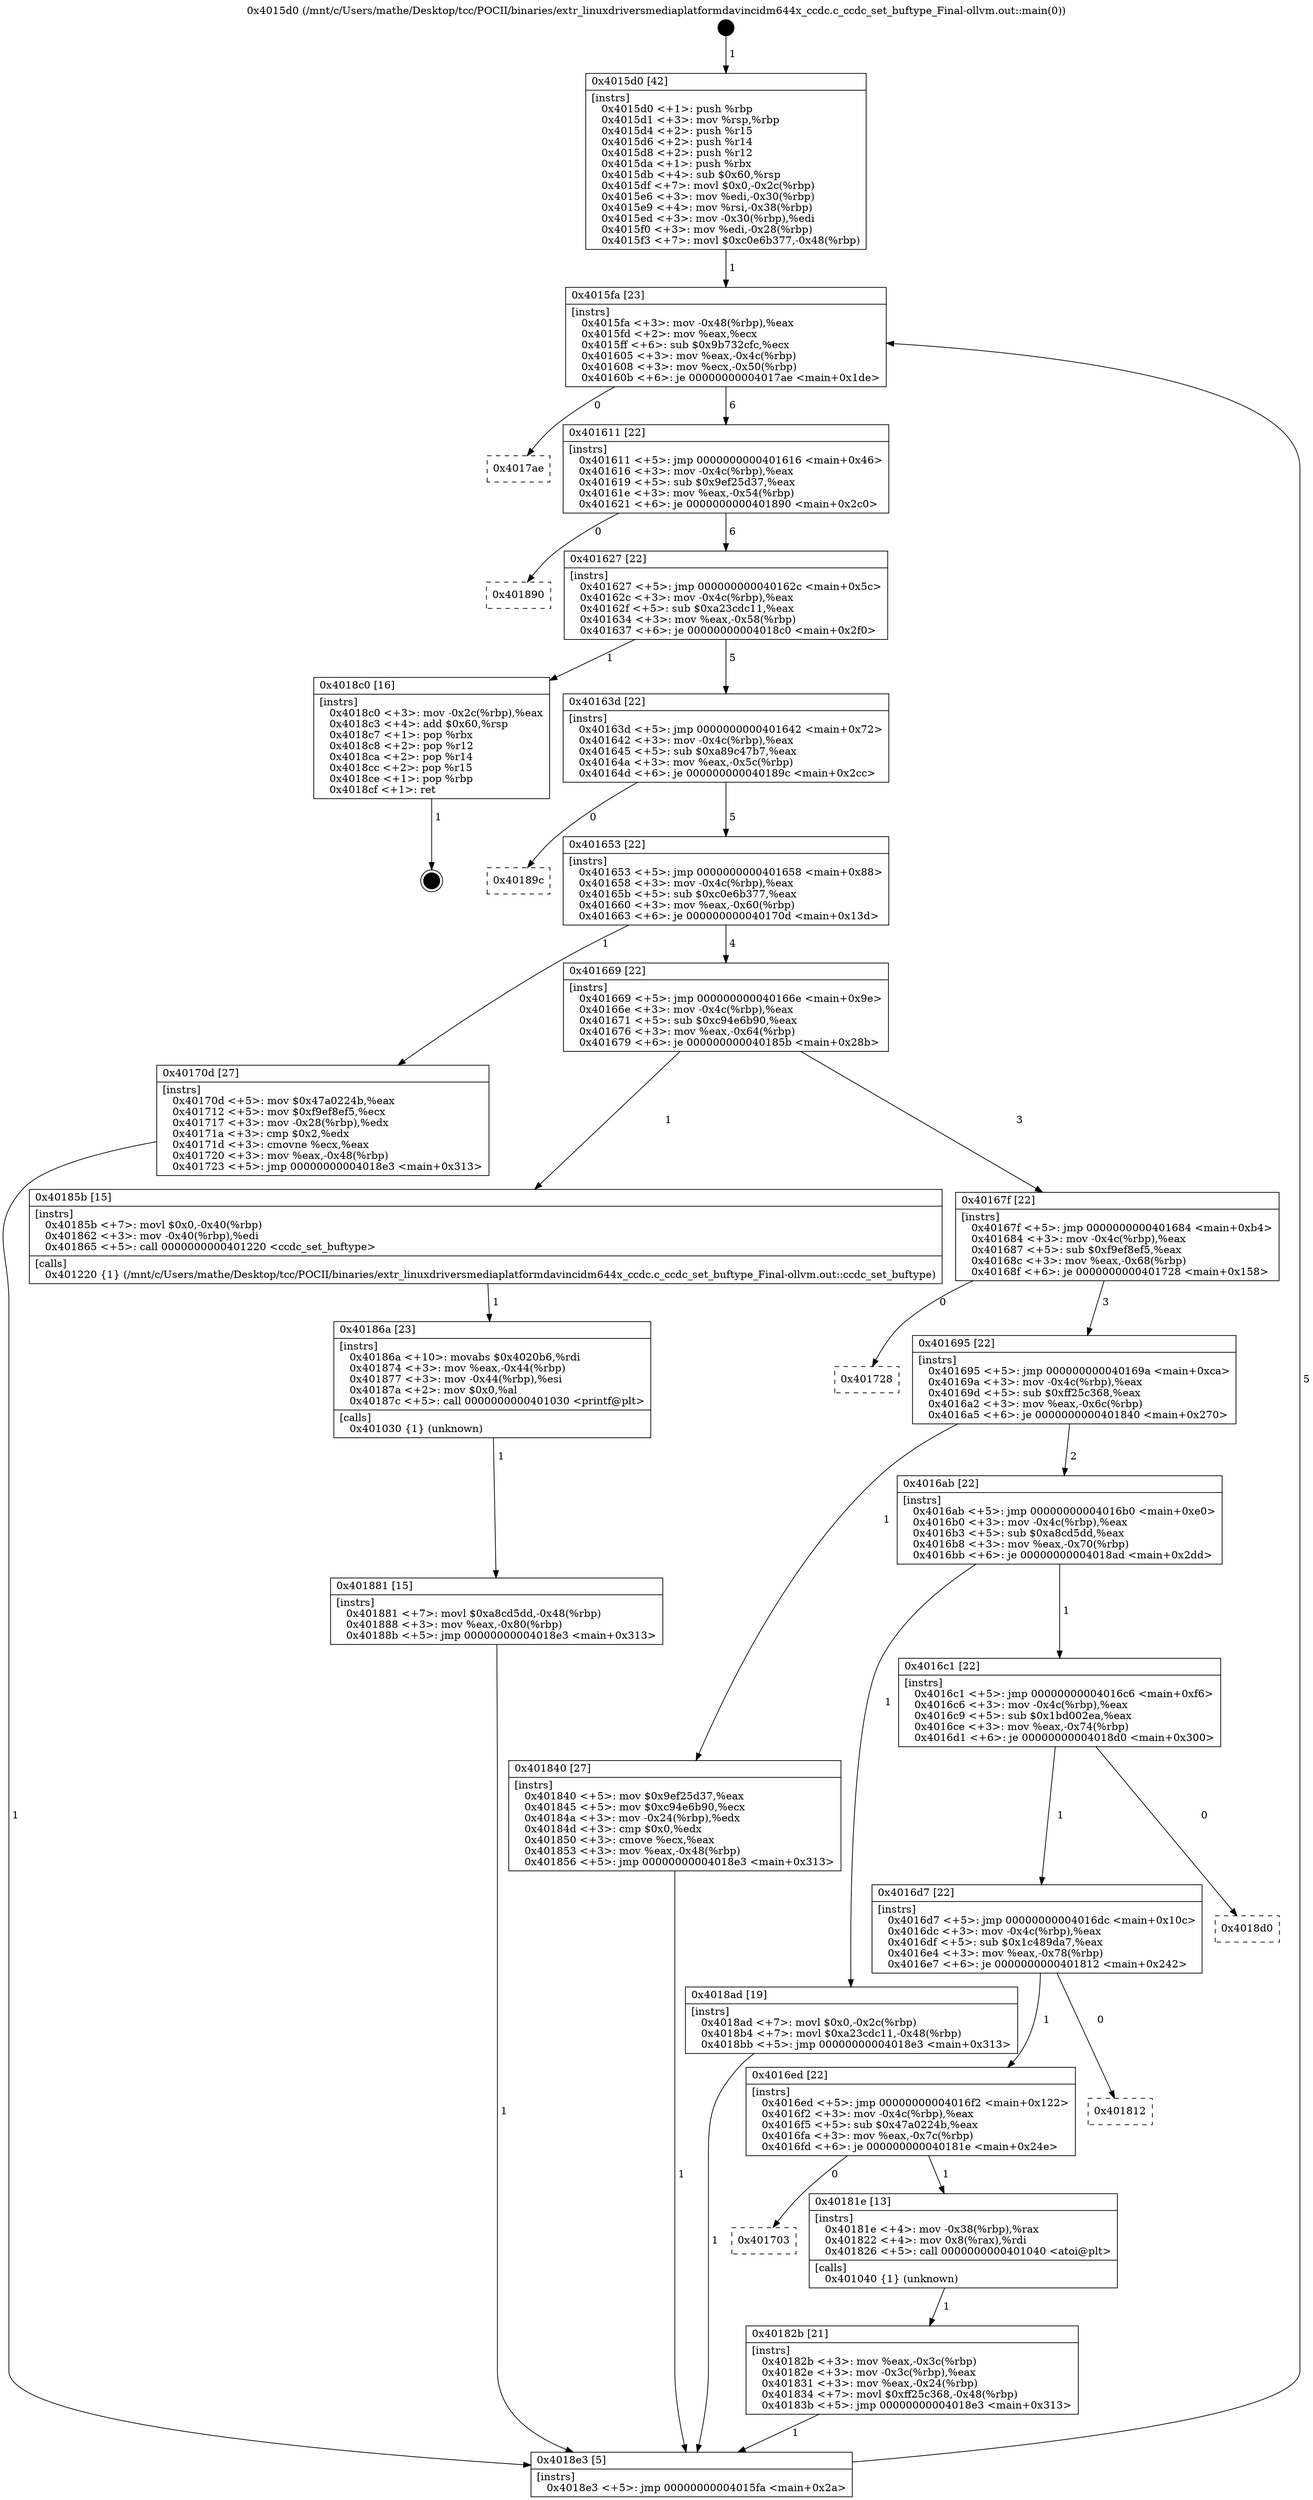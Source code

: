 digraph "0x4015d0" {
  label = "0x4015d0 (/mnt/c/Users/mathe/Desktop/tcc/POCII/binaries/extr_linuxdriversmediaplatformdavincidm644x_ccdc.c_ccdc_set_buftype_Final-ollvm.out::main(0))"
  labelloc = "t"
  node[shape=record]

  Entry [label="",width=0.3,height=0.3,shape=circle,fillcolor=black,style=filled]
  "0x4015fa" [label="{
     0x4015fa [23]\l
     | [instrs]\l
     &nbsp;&nbsp;0x4015fa \<+3\>: mov -0x48(%rbp),%eax\l
     &nbsp;&nbsp;0x4015fd \<+2\>: mov %eax,%ecx\l
     &nbsp;&nbsp;0x4015ff \<+6\>: sub $0x9b732cfc,%ecx\l
     &nbsp;&nbsp;0x401605 \<+3\>: mov %eax,-0x4c(%rbp)\l
     &nbsp;&nbsp;0x401608 \<+3\>: mov %ecx,-0x50(%rbp)\l
     &nbsp;&nbsp;0x40160b \<+6\>: je 00000000004017ae \<main+0x1de\>\l
  }"]
  "0x4017ae" [label="{
     0x4017ae\l
  }", style=dashed]
  "0x401611" [label="{
     0x401611 [22]\l
     | [instrs]\l
     &nbsp;&nbsp;0x401611 \<+5\>: jmp 0000000000401616 \<main+0x46\>\l
     &nbsp;&nbsp;0x401616 \<+3\>: mov -0x4c(%rbp),%eax\l
     &nbsp;&nbsp;0x401619 \<+5\>: sub $0x9ef25d37,%eax\l
     &nbsp;&nbsp;0x40161e \<+3\>: mov %eax,-0x54(%rbp)\l
     &nbsp;&nbsp;0x401621 \<+6\>: je 0000000000401890 \<main+0x2c0\>\l
  }"]
  Exit [label="",width=0.3,height=0.3,shape=circle,fillcolor=black,style=filled,peripheries=2]
  "0x401890" [label="{
     0x401890\l
  }", style=dashed]
  "0x401627" [label="{
     0x401627 [22]\l
     | [instrs]\l
     &nbsp;&nbsp;0x401627 \<+5\>: jmp 000000000040162c \<main+0x5c\>\l
     &nbsp;&nbsp;0x40162c \<+3\>: mov -0x4c(%rbp),%eax\l
     &nbsp;&nbsp;0x40162f \<+5\>: sub $0xa23cdc11,%eax\l
     &nbsp;&nbsp;0x401634 \<+3\>: mov %eax,-0x58(%rbp)\l
     &nbsp;&nbsp;0x401637 \<+6\>: je 00000000004018c0 \<main+0x2f0\>\l
  }"]
  "0x401881" [label="{
     0x401881 [15]\l
     | [instrs]\l
     &nbsp;&nbsp;0x401881 \<+7\>: movl $0xa8cd5dd,-0x48(%rbp)\l
     &nbsp;&nbsp;0x401888 \<+3\>: mov %eax,-0x80(%rbp)\l
     &nbsp;&nbsp;0x40188b \<+5\>: jmp 00000000004018e3 \<main+0x313\>\l
  }"]
  "0x4018c0" [label="{
     0x4018c0 [16]\l
     | [instrs]\l
     &nbsp;&nbsp;0x4018c0 \<+3\>: mov -0x2c(%rbp),%eax\l
     &nbsp;&nbsp;0x4018c3 \<+4\>: add $0x60,%rsp\l
     &nbsp;&nbsp;0x4018c7 \<+1\>: pop %rbx\l
     &nbsp;&nbsp;0x4018c8 \<+2\>: pop %r12\l
     &nbsp;&nbsp;0x4018ca \<+2\>: pop %r14\l
     &nbsp;&nbsp;0x4018cc \<+2\>: pop %r15\l
     &nbsp;&nbsp;0x4018ce \<+1\>: pop %rbp\l
     &nbsp;&nbsp;0x4018cf \<+1\>: ret\l
  }"]
  "0x40163d" [label="{
     0x40163d [22]\l
     | [instrs]\l
     &nbsp;&nbsp;0x40163d \<+5\>: jmp 0000000000401642 \<main+0x72\>\l
     &nbsp;&nbsp;0x401642 \<+3\>: mov -0x4c(%rbp),%eax\l
     &nbsp;&nbsp;0x401645 \<+5\>: sub $0xa89c47b7,%eax\l
     &nbsp;&nbsp;0x40164a \<+3\>: mov %eax,-0x5c(%rbp)\l
     &nbsp;&nbsp;0x40164d \<+6\>: je 000000000040189c \<main+0x2cc\>\l
  }"]
  "0x40186a" [label="{
     0x40186a [23]\l
     | [instrs]\l
     &nbsp;&nbsp;0x40186a \<+10\>: movabs $0x4020b6,%rdi\l
     &nbsp;&nbsp;0x401874 \<+3\>: mov %eax,-0x44(%rbp)\l
     &nbsp;&nbsp;0x401877 \<+3\>: mov -0x44(%rbp),%esi\l
     &nbsp;&nbsp;0x40187a \<+2\>: mov $0x0,%al\l
     &nbsp;&nbsp;0x40187c \<+5\>: call 0000000000401030 \<printf@plt\>\l
     | [calls]\l
     &nbsp;&nbsp;0x401030 \{1\} (unknown)\l
  }"]
  "0x40189c" [label="{
     0x40189c\l
  }", style=dashed]
  "0x401653" [label="{
     0x401653 [22]\l
     | [instrs]\l
     &nbsp;&nbsp;0x401653 \<+5\>: jmp 0000000000401658 \<main+0x88\>\l
     &nbsp;&nbsp;0x401658 \<+3\>: mov -0x4c(%rbp),%eax\l
     &nbsp;&nbsp;0x40165b \<+5\>: sub $0xc0e6b377,%eax\l
     &nbsp;&nbsp;0x401660 \<+3\>: mov %eax,-0x60(%rbp)\l
     &nbsp;&nbsp;0x401663 \<+6\>: je 000000000040170d \<main+0x13d\>\l
  }"]
  "0x40182b" [label="{
     0x40182b [21]\l
     | [instrs]\l
     &nbsp;&nbsp;0x40182b \<+3\>: mov %eax,-0x3c(%rbp)\l
     &nbsp;&nbsp;0x40182e \<+3\>: mov -0x3c(%rbp),%eax\l
     &nbsp;&nbsp;0x401831 \<+3\>: mov %eax,-0x24(%rbp)\l
     &nbsp;&nbsp;0x401834 \<+7\>: movl $0xff25c368,-0x48(%rbp)\l
     &nbsp;&nbsp;0x40183b \<+5\>: jmp 00000000004018e3 \<main+0x313\>\l
  }"]
  "0x40170d" [label="{
     0x40170d [27]\l
     | [instrs]\l
     &nbsp;&nbsp;0x40170d \<+5\>: mov $0x47a0224b,%eax\l
     &nbsp;&nbsp;0x401712 \<+5\>: mov $0xf9ef8ef5,%ecx\l
     &nbsp;&nbsp;0x401717 \<+3\>: mov -0x28(%rbp),%edx\l
     &nbsp;&nbsp;0x40171a \<+3\>: cmp $0x2,%edx\l
     &nbsp;&nbsp;0x40171d \<+3\>: cmovne %ecx,%eax\l
     &nbsp;&nbsp;0x401720 \<+3\>: mov %eax,-0x48(%rbp)\l
     &nbsp;&nbsp;0x401723 \<+5\>: jmp 00000000004018e3 \<main+0x313\>\l
  }"]
  "0x401669" [label="{
     0x401669 [22]\l
     | [instrs]\l
     &nbsp;&nbsp;0x401669 \<+5\>: jmp 000000000040166e \<main+0x9e\>\l
     &nbsp;&nbsp;0x40166e \<+3\>: mov -0x4c(%rbp),%eax\l
     &nbsp;&nbsp;0x401671 \<+5\>: sub $0xc94e6b90,%eax\l
     &nbsp;&nbsp;0x401676 \<+3\>: mov %eax,-0x64(%rbp)\l
     &nbsp;&nbsp;0x401679 \<+6\>: je 000000000040185b \<main+0x28b\>\l
  }"]
  "0x4018e3" [label="{
     0x4018e3 [5]\l
     | [instrs]\l
     &nbsp;&nbsp;0x4018e3 \<+5\>: jmp 00000000004015fa \<main+0x2a\>\l
  }"]
  "0x4015d0" [label="{
     0x4015d0 [42]\l
     | [instrs]\l
     &nbsp;&nbsp;0x4015d0 \<+1\>: push %rbp\l
     &nbsp;&nbsp;0x4015d1 \<+3\>: mov %rsp,%rbp\l
     &nbsp;&nbsp;0x4015d4 \<+2\>: push %r15\l
     &nbsp;&nbsp;0x4015d6 \<+2\>: push %r14\l
     &nbsp;&nbsp;0x4015d8 \<+2\>: push %r12\l
     &nbsp;&nbsp;0x4015da \<+1\>: push %rbx\l
     &nbsp;&nbsp;0x4015db \<+4\>: sub $0x60,%rsp\l
     &nbsp;&nbsp;0x4015df \<+7\>: movl $0x0,-0x2c(%rbp)\l
     &nbsp;&nbsp;0x4015e6 \<+3\>: mov %edi,-0x30(%rbp)\l
     &nbsp;&nbsp;0x4015e9 \<+4\>: mov %rsi,-0x38(%rbp)\l
     &nbsp;&nbsp;0x4015ed \<+3\>: mov -0x30(%rbp),%edi\l
     &nbsp;&nbsp;0x4015f0 \<+3\>: mov %edi,-0x28(%rbp)\l
     &nbsp;&nbsp;0x4015f3 \<+7\>: movl $0xc0e6b377,-0x48(%rbp)\l
  }"]
  "0x401703" [label="{
     0x401703\l
  }", style=dashed]
  "0x40185b" [label="{
     0x40185b [15]\l
     | [instrs]\l
     &nbsp;&nbsp;0x40185b \<+7\>: movl $0x0,-0x40(%rbp)\l
     &nbsp;&nbsp;0x401862 \<+3\>: mov -0x40(%rbp),%edi\l
     &nbsp;&nbsp;0x401865 \<+5\>: call 0000000000401220 \<ccdc_set_buftype\>\l
     | [calls]\l
     &nbsp;&nbsp;0x401220 \{1\} (/mnt/c/Users/mathe/Desktop/tcc/POCII/binaries/extr_linuxdriversmediaplatformdavincidm644x_ccdc.c_ccdc_set_buftype_Final-ollvm.out::ccdc_set_buftype)\l
  }"]
  "0x40167f" [label="{
     0x40167f [22]\l
     | [instrs]\l
     &nbsp;&nbsp;0x40167f \<+5\>: jmp 0000000000401684 \<main+0xb4\>\l
     &nbsp;&nbsp;0x401684 \<+3\>: mov -0x4c(%rbp),%eax\l
     &nbsp;&nbsp;0x401687 \<+5\>: sub $0xf9ef8ef5,%eax\l
     &nbsp;&nbsp;0x40168c \<+3\>: mov %eax,-0x68(%rbp)\l
     &nbsp;&nbsp;0x40168f \<+6\>: je 0000000000401728 \<main+0x158\>\l
  }"]
  "0x40181e" [label="{
     0x40181e [13]\l
     | [instrs]\l
     &nbsp;&nbsp;0x40181e \<+4\>: mov -0x38(%rbp),%rax\l
     &nbsp;&nbsp;0x401822 \<+4\>: mov 0x8(%rax),%rdi\l
     &nbsp;&nbsp;0x401826 \<+5\>: call 0000000000401040 \<atoi@plt\>\l
     | [calls]\l
     &nbsp;&nbsp;0x401040 \{1\} (unknown)\l
  }"]
  "0x401728" [label="{
     0x401728\l
  }", style=dashed]
  "0x401695" [label="{
     0x401695 [22]\l
     | [instrs]\l
     &nbsp;&nbsp;0x401695 \<+5\>: jmp 000000000040169a \<main+0xca\>\l
     &nbsp;&nbsp;0x40169a \<+3\>: mov -0x4c(%rbp),%eax\l
     &nbsp;&nbsp;0x40169d \<+5\>: sub $0xff25c368,%eax\l
     &nbsp;&nbsp;0x4016a2 \<+3\>: mov %eax,-0x6c(%rbp)\l
     &nbsp;&nbsp;0x4016a5 \<+6\>: je 0000000000401840 \<main+0x270\>\l
  }"]
  "0x4016ed" [label="{
     0x4016ed [22]\l
     | [instrs]\l
     &nbsp;&nbsp;0x4016ed \<+5\>: jmp 00000000004016f2 \<main+0x122\>\l
     &nbsp;&nbsp;0x4016f2 \<+3\>: mov -0x4c(%rbp),%eax\l
     &nbsp;&nbsp;0x4016f5 \<+5\>: sub $0x47a0224b,%eax\l
     &nbsp;&nbsp;0x4016fa \<+3\>: mov %eax,-0x7c(%rbp)\l
     &nbsp;&nbsp;0x4016fd \<+6\>: je 000000000040181e \<main+0x24e\>\l
  }"]
  "0x401840" [label="{
     0x401840 [27]\l
     | [instrs]\l
     &nbsp;&nbsp;0x401840 \<+5\>: mov $0x9ef25d37,%eax\l
     &nbsp;&nbsp;0x401845 \<+5\>: mov $0xc94e6b90,%ecx\l
     &nbsp;&nbsp;0x40184a \<+3\>: mov -0x24(%rbp),%edx\l
     &nbsp;&nbsp;0x40184d \<+3\>: cmp $0x0,%edx\l
     &nbsp;&nbsp;0x401850 \<+3\>: cmove %ecx,%eax\l
     &nbsp;&nbsp;0x401853 \<+3\>: mov %eax,-0x48(%rbp)\l
     &nbsp;&nbsp;0x401856 \<+5\>: jmp 00000000004018e3 \<main+0x313\>\l
  }"]
  "0x4016ab" [label="{
     0x4016ab [22]\l
     | [instrs]\l
     &nbsp;&nbsp;0x4016ab \<+5\>: jmp 00000000004016b0 \<main+0xe0\>\l
     &nbsp;&nbsp;0x4016b0 \<+3\>: mov -0x4c(%rbp),%eax\l
     &nbsp;&nbsp;0x4016b3 \<+5\>: sub $0xa8cd5dd,%eax\l
     &nbsp;&nbsp;0x4016b8 \<+3\>: mov %eax,-0x70(%rbp)\l
     &nbsp;&nbsp;0x4016bb \<+6\>: je 00000000004018ad \<main+0x2dd\>\l
  }"]
  "0x401812" [label="{
     0x401812\l
  }", style=dashed]
  "0x4018ad" [label="{
     0x4018ad [19]\l
     | [instrs]\l
     &nbsp;&nbsp;0x4018ad \<+7\>: movl $0x0,-0x2c(%rbp)\l
     &nbsp;&nbsp;0x4018b4 \<+7\>: movl $0xa23cdc11,-0x48(%rbp)\l
     &nbsp;&nbsp;0x4018bb \<+5\>: jmp 00000000004018e3 \<main+0x313\>\l
  }"]
  "0x4016c1" [label="{
     0x4016c1 [22]\l
     | [instrs]\l
     &nbsp;&nbsp;0x4016c1 \<+5\>: jmp 00000000004016c6 \<main+0xf6\>\l
     &nbsp;&nbsp;0x4016c6 \<+3\>: mov -0x4c(%rbp),%eax\l
     &nbsp;&nbsp;0x4016c9 \<+5\>: sub $0x1bd002ea,%eax\l
     &nbsp;&nbsp;0x4016ce \<+3\>: mov %eax,-0x74(%rbp)\l
     &nbsp;&nbsp;0x4016d1 \<+6\>: je 00000000004018d0 \<main+0x300\>\l
  }"]
  "0x4016d7" [label="{
     0x4016d7 [22]\l
     | [instrs]\l
     &nbsp;&nbsp;0x4016d7 \<+5\>: jmp 00000000004016dc \<main+0x10c\>\l
     &nbsp;&nbsp;0x4016dc \<+3\>: mov -0x4c(%rbp),%eax\l
     &nbsp;&nbsp;0x4016df \<+5\>: sub $0x1c489da7,%eax\l
     &nbsp;&nbsp;0x4016e4 \<+3\>: mov %eax,-0x78(%rbp)\l
     &nbsp;&nbsp;0x4016e7 \<+6\>: je 0000000000401812 \<main+0x242\>\l
  }"]
  "0x4018d0" [label="{
     0x4018d0\l
  }", style=dashed]
  Entry -> "0x4015d0" [label=" 1"]
  "0x4015fa" -> "0x4017ae" [label=" 0"]
  "0x4015fa" -> "0x401611" [label=" 6"]
  "0x4018c0" -> Exit [label=" 1"]
  "0x401611" -> "0x401890" [label=" 0"]
  "0x401611" -> "0x401627" [label=" 6"]
  "0x4018ad" -> "0x4018e3" [label=" 1"]
  "0x401627" -> "0x4018c0" [label=" 1"]
  "0x401627" -> "0x40163d" [label=" 5"]
  "0x401881" -> "0x4018e3" [label=" 1"]
  "0x40163d" -> "0x40189c" [label=" 0"]
  "0x40163d" -> "0x401653" [label=" 5"]
  "0x40186a" -> "0x401881" [label=" 1"]
  "0x401653" -> "0x40170d" [label=" 1"]
  "0x401653" -> "0x401669" [label=" 4"]
  "0x40170d" -> "0x4018e3" [label=" 1"]
  "0x4015d0" -> "0x4015fa" [label=" 1"]
  "0x4018e3" -> "0x4015fa" [label=" 5"]
  "0x40185b" -> "0x40186a" [label=" 1"]
  "0x401669" -> "0x40185b" [label=" 1"]
  "0x401669" -> "0x40167f" [label=" 3"]
  "0x401840" -> "0x4018e3" [label=" 1"]
  "0x40167f" -> "0x401728" [label=" 0"]
  "0x40167f" -> "0x401695" [label=" 3"]
  "0x40182b" -> "0x4018e3" [label=" 1"]
  "0x401695" -> "0x401840" [label=" 1"]
  "0x401695" -> "0x4016ab" [label=" 2"]
  "0x4016ed" -> "0x401703" [label=" 0"]
  "0x4016ab" -> "0x4018ad" [label=" 1"]
  "0x4016ab" -> "0x4016c1" [label=" 1"]
  "0x4016ed" -> "0x40181e" [label=" 1"]
  "0x4016c1" -> "0x4018d0" [label=" 0"]
  "0x4016c1" -> "0x4016d7" [label=" 1"]
  "0x40181e" -> "0x40182b" [label=" 1"]
  "0x4016d7" -> "0x401812" [label=" 0"]
  "0x4016d7" -> "0x4016ed" [label=" 1"]
}
